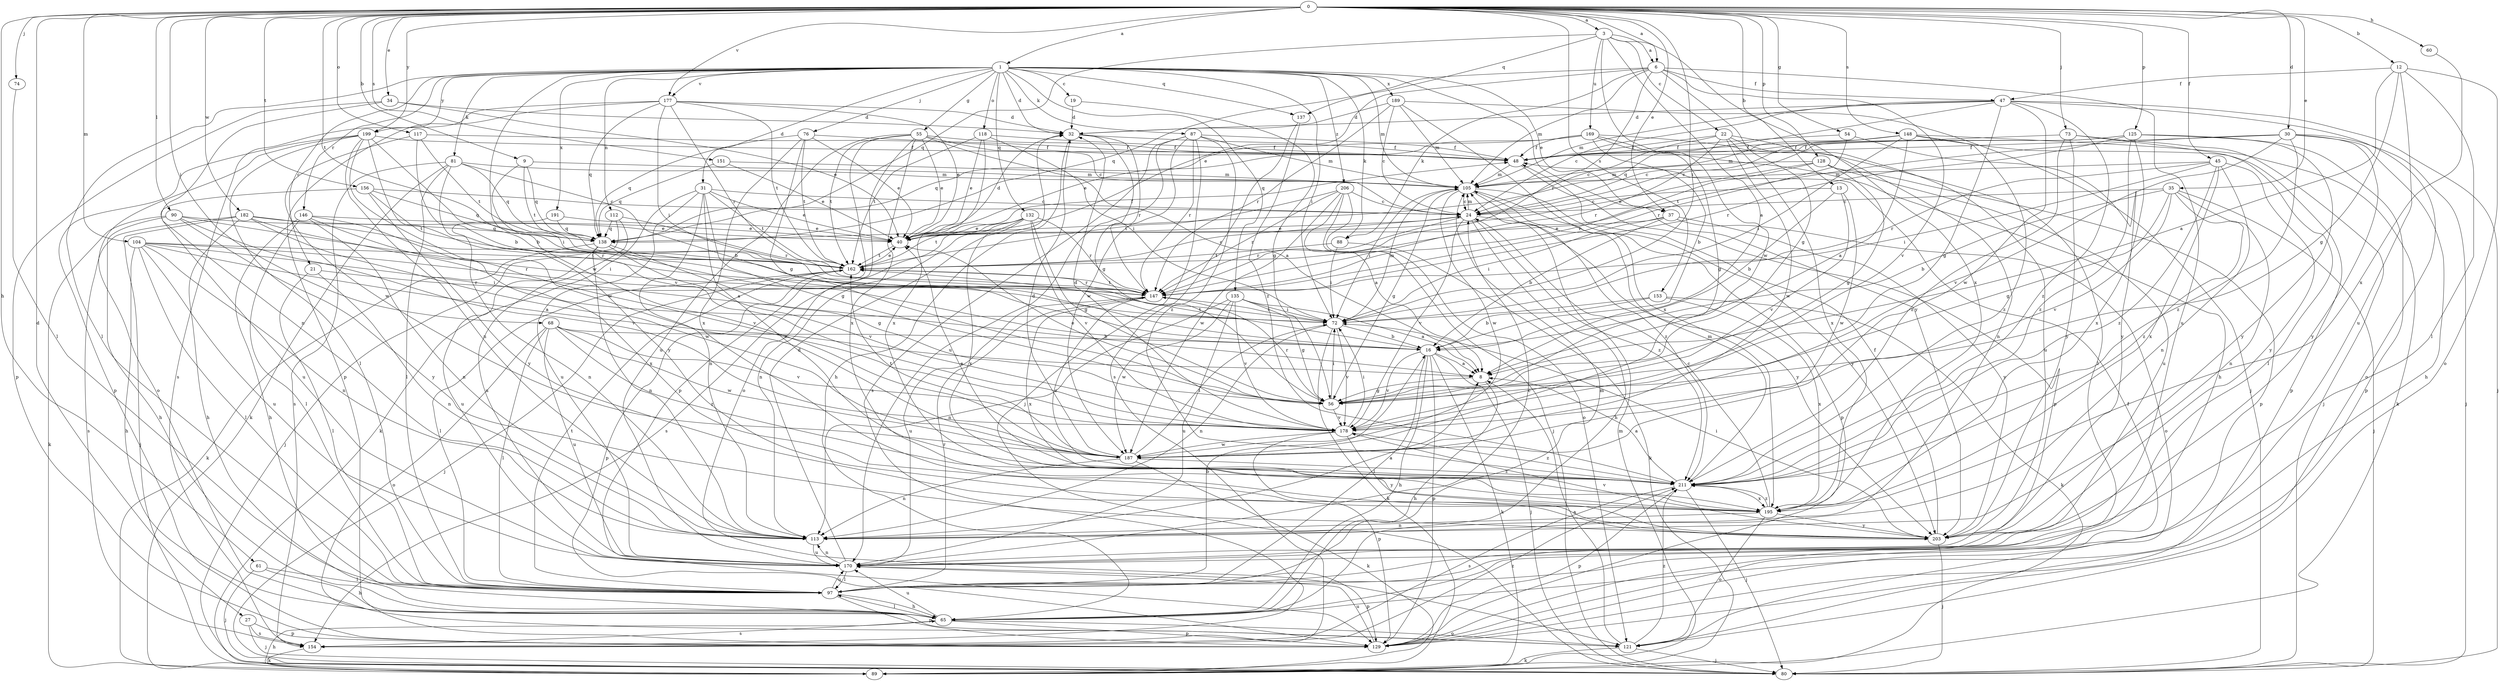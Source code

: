 strict digraph  {
0;
1;
3;
6;
8;
9;
12;
13;
16;
19;
21;
22;
24;
27;
30;
31;
32;
34;
35;
37;
40;
45;
47;
48;
54;
55;
56;
60;
61;
65;
68;
72;
73;
74;
76;
80;
81;
87;
88;
89;
90;
97;
104;
105;
112;
113;
117;
118;
121;
125;
128;
129;
132;
135;
137;
138;
146;
147;
148;
151;
153;
154;
156;
162;
169;
170;
177;
178;
182;
187;
189;
191;
195;
199;
203;
206;
211;
0 -> 1  [label=a];
0 -> 3  [label=a];
0 -> 6  [label=a];
0 -> 9  [label=b];
0 -> 12  [label=b];
0 -> 13  [label=b];
0 -> 27  [label=d];
0 -> 30  [label=d];
0 -> 34  [label=e];
0 -> 35  [label=e];
0 -> 37  [label=e];
0 -> 45  [label=f];
0 -> 54  [label=g];
0 -> 60  [label=h];
0 -> 61  [label=h];
0 -> 68  [label=i];
0 -> 72  [label=i];
0 -> 73  [label=j];
0 -> 74  [label=j];
0 -> 90  [label=l];
0 -> 104  [label=m];
0 -> 117  [label=o];
0 -> 125  [label=p];
0 -> 128  [label=p];
0 -> 148  [label=s];
0 -> 151  [label=s];
0 -> 153  [label=s];
0 -> 156  [label=t];
0 -> 162  [label=t];
0 -> 177  [label=v];
0 -> 182  [label=w];
0 -> 199  [label=y];
1 -> 19  [label=c];
1 -> 21  [label=c];
1 -> 31  [label=d];
1 -> 32  [label=d];
1 -> 37  [label=e];
1 -> 55  [label=g];
1 -> 72  [label=i];
1 -> 76  [label=j];
1 -> 81  [label=k];
1 -> 87  [label=k];
1 -> 88  [label=k];
1 -> 97  [label=l];
1 -> 105  [label=m];
1 -> 112  [label=n];
1 -> 118  [label=o];
1 -> 132  [label=q];
1 -> 135  [label=q];
1 -> 137  [label=q];
1 -> 146  [label=r];
1 -> 177  [label=v];
1 -> 187  [label=w];
1 -> 189  [label=x];
1 -> 191  [label=x];
1 -> 199  [label=y];
1 -> 203  [label=y];
1 -> 206  [label=z];
3 -> 6  [label=a];
3 -> 8  [label=a];
3 -> 22  [label=c];
3 -> 137  [label=q];
3 -> 138  [label=q];
3 -> 169  [label=u];
3 -> 187  [label=w];
3 -> 195  [label=x];
6 -> 40  [label=e];
6 -> 47  [label=f];
6 -> 56  [label=g];
6 -> 88  [label=k];
6 -> 105  [label=m];
6 -> 138  [label=q];
6 -> 147  [label=r];
6 -> 170  [label=u];
6 -> 178  [label=v];
8 -> 56  [label=g];
8 -> 65  [label=h];
9 -> 72  [label=i];
9 -> 105  [label=m];
9 -> 138  [label=q];
9 -> 162  [label=t];
12 -> 8  [label=a];
12 -> 47  [label=f];
12 -> 56  [label=g];
12 -> 97  [label=l];
12 -> 121  [label=o];
12 -> 170  [label=u];
13 -> 16  [label=b];
13 -> 24  [label=c];
13 -> 178  [label=v];
13 -> 187  [label=w];
16 -> 8  [label=a];
16 -> 65  [label=h];
16 -> 80  [label=j];
16 -> 89  [label=k];
16 -> 97  [label=l];
16 -> 129  [label=p];
16 -> 162  [label=t];
16 -> 178  [label=v];
19 -> 32  [label=d];
19 -> 56  [label=g];
21 -> 97  [label=l];
21 -> 113  [label=n];
21 -> 147  [label=r];
22 -> 24  [label=c];
22 -> 48  [label=f];
22 -> 113  [label=n];
22 -> 147  [label=r];
22 -> 170  [label=u];
22 -> 187  [label=w];
22 -> 195  [label=x];
24 -> 40  [label=e];
24 -> 65  [label=h];
24 -> 105  [label=m];
24 -> 147  [label=r];
24 -> 178  [label=v];
24 -> 203  [label=y];
24 -> 211  [label=z];
27 -> 80  [label=j];
27 -> 129  [label=p];
27 -> 154  [label=s];
30 -> 48  [label=f];
30 -> 65  [label=h];
30 -> 80  [label=j];
30 -> 162  [label=t];
30 -> 178  [label=v];
30 -> 203  [label=y];
30 -> 211  [label=z];
31 -> 24  [label=c];
31 -> 40  [label=e];
31 -> 56  [label=g];
31 -> 89  [label=k];
31 -> 113  [label=n];
31 -> 162  [label=t];
31 -> 170  [label=u];
31 -> 211  [label=z];
32 -> 48  [label=f];
32 -> 56  [label=g];
32 -> 65  [label=h];
32 -> 147  [label=r];
34 -> 32  [label=d];
34 -> 40  [label=e];
34 -> 113  [label=n];
34 -> 129  [label=p];
35 -> 16  [label=b];
35 -> 24  [label=c];
35 -> 56  [label=g];
35 -> 80  [label=j];
35 -> 113  [label=n];
35 -> 178  [label=v];
35 -> 211  [label=z];
37 -> 16  [label=b];
37 -> 40  [label=e];
37 -> 72  [label=i];
37 -> 121  [label=o];
37 -> 203  [label=y];
40 -> 32  [label=d];
40 -> 48  [label=f];
40 -> 162  [label=t];
45 -> 72  [label=i];
45 -> 105  [label=m];
45 -> 113  [label=n];
45 -> 147  [label=r];
45 -> 195  [label=x];
45 -> 203  [label=y];
45 -> 211  [label=z];
47 -> 24  [label=c];
47 -> 32  [label=d];
47 -> 56  [label=g];
47 -> 80  [label=j];
47 -> 105  [label=m];
47 -> 121  [label=o];
47 -> 138  [label=q];
47 -> 187  [label=w];
47 -> 211  [label=z];
48 -> 105  [label=m];
48 -> 129  [label=p];
54 -> 48  [label=f];
54 -> 147  [label=r];
54 -> 203  [label=y];
55 -> 8  [label=a];
55 -> 24  [label=c];
55 -> 40  [label=e];
55 -> 48  [label=f];
55 -> 121  [label=o];
55 -> 129  [label=p];
55 -> 162  [label=t];
55 -> 170  [label=u];
55 -> 195  [label=x];
56 -> 40  [label=e];
56 -> 72  [label=i];
56 -> 147  [label=r];
56 -> 178  [label=v];
60 -> 195  [label=x];
61 -> 65  [label=h];
61 -> 80  [label=j];
61 -> 97  [label=l];
65 -> 97  [label=l];
65 -> 121  [label=o];
65 -> 129  [label=p];
65 -> 154  [label=s];
65 -> 170  [label=u];
68 -> 16  [label=b];
68 -> 97  [label=l];
68 -> 121  [label=o];
68 -> 170  [label=u];
68 -> 178  [label=v];
68 -> 187  [label=w];
68 -> 211  [label=z];
72 -> 16  [label=b];
72 -> 89  [label=k];
72 -> 105  [label=m];
72 -> 113  [label=n];
72 -> 178  [label=v];
73 -> 48  [label=f];
73 -> 80  [label=j];
73 -> 97  [label=l];
73 -> 203  [label=y];
73 -> 211  [label=z];
74 -> 97  [label=l];
76 -> 40  [label=e];
76 -> 48  [label=f];
76 -> 56  [label=g];
76 -> 138  [label=q];
76 -> 162  [label=t];
76 -> 195  [label=x];
81 -> 16  [label=b];
81 -> 89  [label=k];
81 -> 97  [label=l];
81 -> 105  [label=m];
81 -> 138  [label=q];
81 -> 154  [label=s];
81 -> 203  [label=y];
87 -> 48  [label=f];
87 -> 80  [label=j];
87 -> 105  [label=m];
87 -> 147  [label=r];
87 -> 154  [label=s];
87 -> 170  [label=u];
87 -> 187  [label=w];
87 -> 211  [label=z];
88 -> 72  [label=i];
88 -> 89  [label=k];
88 -> 162  [label=t];
89 -> 65  [label=h];
89 -> 105  [label=m];
90 -> 65  [label=h];
90 -> 72  [label=i];
90 -> 89  [label=k];
90 -> 138  [label=q];
90 -> 178  [label=v];
90 -> 203  [label=y];
97 -> 16  [label=b];
97 -> 65  [label=h];
97 -> 105  [label=m];
97 -> 129  [label=p];
97 -> 147  [label=r];
97 -> 162  [label=t];
97 -> 170  [label=u];
104 -> 8  [label=a];
104 -> 65  [label=h];
104 -> 72  [label=i];
104 -> 97  [label=l];
104 -> 113  [label=n];
104 -> 147  [label=r];
104 -> 162  [label=t];
104 -> 170  [label=u];
105 -> 24  [label=c];
105 -> 56  [label=g];
105 -> 72  [label=i];
105 -> 129  [label=p];
105 -> 187  [label=w];
105 -> 203  [label=y];
105 -> 211  [label=z];
112 -> 80  [label=j];
112 -> 138  [label=q];
112 -> 147  [label=r];
112 -> 170  [label=u];
113 -> 8  [label=a];
113 -> 170  [label=u];
117 -> 16  [label=b];
117 -> 48  [label=f];
117 -> 162  [label=t];
117 -> 187  [label=w];
118 -> 40  [label=e];
118 -> 48  [label=f];
118 -> 72  [label=i];
118 -> 162  [label=t];
118 -> 195  [label=x];
121 -> 8  [label=a];
121 -> 80  [label=j];
121 -> 89  [label=k];
121 -> 211  [label=z];
125 -> 24  [label=c];
125 -> 48  [label=f];
125 -> 129  [label=p];
125 -> 147  [label=r];
125 -> 195  [label=x];
125 -> 203  [label=y];
125 -> 211  [label=z];
128 -> 40  [label=e];
128 -> 56  [label=g];
128 -> 105  [label=m];
128 -> 129  [label=p];
128 -> 147  [label=r];
128 -> 170  [label=u];
129 -> 48  [label=f];
129 -> 170  [label=u];
132 -> 40  [label=e];
132 -> 56  [label=g];
132 -> 113  [label=n];
132 -> 147  [label=r];
132 -> 154  [label=s];
132 -> 162  [label=t];
132 -> 178  [label=v];
132 -> 195  [label=x];
135 -> 8  [label=a];
135 -> 56  [label=g];
135 -> 72  [label=i];
135 -> 113  [label=n];
135 -> 170  [label=u];
135 -> 178  [label=v];
135 -> 187  [label=w];
137 -> 154  [label=s];
137 -> 211  [label=z];
138 -> 56  [label=g];
138 -> 89  [label=k];
138 -> 113  [label=n];
138 -> 170  [label=u];
138 -> 178  [label=v];
146 -> 40  [label=e];
146 -> 65  [label=h];
146 -> 97  [label=l];
146 -> 113  [label=n];
146 -> 178  [label=v];
146 -> 195  [label=x];
147 -> 72  [label=i];
147 -> 162  [label=t];
147 -> 170  [label=u];
147 -> 195  [label=x];
147 -> 211  [label=z];
148 -> 8  [label=a];
148 -> 24  [label=c];
148 -> 48  [label=f];
148 -> 72  [label=i];
148 -> 89  [label=k];
148 -> 105  [label=m];
148 -> 129  [label=p];
148 -> 211  [label=z];
151 -> 40  [label=e];
151 -> 105  [label=m];
151 -> 138  [label=q];
153 -> 16  [label=b];
153 -> 72  [label=i];
153 -> 89  [label=k];
153 -> 195  [label=x];
154 -> 89  [label=k];
154 -> 211  [label=z];
156 -> 24  [label=c];
156 -> 138  [label=q];
156 -> 162  [label=t];
156 -> 170  [label=u];
156 -> 203  [label=y];
162 -> 24  [label=c];
162 -> 40  [label=e];
162 -> 80  [label=j];
162 -> 97  [label=l];
162 -> 129  [label=p];
162 -> 147  [label=r];
169 -> 16  [label=b];
169 -> 40  [label=e];
169 -> 48  [label=f];
169 -> 56  [label=g];
169 -> 65  [label=h];
169 -> 97  [label=l];
169 -> 138  [label=q];
170 -> 24  [label=c];
170 -> 32  [label=d];
170 -> 97  [label=l];
170 -> 113  [label=n];
170 -> 129  [label=p];
177 -> 32  [label=d];
177 -> 40  [label=e];
177 -> 72  [label=i];
177 -> 129  [label=p];
177 -> 138  [label=q];
177 -> 147  [label=r];
177 -> 154  [label=s];
177 -> 162  [label=t];
178 -> 32  [label=d];
178 -> 72  [label=i];
178 -> 129  [label=p];
178 -> 187  [label=w];
178 -> 203  [label=y];
178 -> 211  [label=z];
182 -> 8  [label=a];
182 -> 40  [label=e];
182 -> 65  [label=h];
182 -> 80  [label=j];
182 -> 147  [label=r];
182 -> 154  [label=s];
182 -> 187  [label=w];
187 -> 32  [label=d];
187 -> 72  [label=i];
187 -> 89  [label=k];
187 -> 113  [label=n];
187 -> 162  [label=t];
187 -> 211  [label=z];
189 -> 24  [label=c];
189 -> 32  [label=d];
189 -> 80  [label=j];
189 -> 105  [label=m];
189 -> 147  [label=r];
189 -> 195  [label=x];
191 -> 40  [label=e];
191 -> 113  [label=n];
191 -> 138  [label=q];
195 -> 24  [label=c];
195 -> 113  [label=n];
195 -> 121  [label=o];
195 -> 203  [label=y];
195 -> 211  [label=z];
199 -> 16  [label=b];
199 -> 48  [label=f];
199 -> 97  [label=l];
199 -> 113  [label=n];
199 -> 121  [label=o];
199 -> 129  [label=p];
199 -> 178  [label=v];
199 -> 187  [label=w];
203 -> 48  [label=f];
203 -> 72  [label=i];
203 -> 80  [label=j];
203 -> 178  [label=v];
206 -> 8  [label=a];
206 -> 24  [label=c];
206 -> 80  [label=j];
206 -> 121  [label=o];
206 -> 147  [label=r];
206 -> 162  [label=t];
206 -> 187  [label=w];
211 -> 8  [label=a];
211 -> 40  [label=e];
211 -> 80  [label=j];
211 -> 105  [label=m];
211 -> 129  [label=p];
211 -> 154  [label=s];
211 -> 195  [label=x];
}
